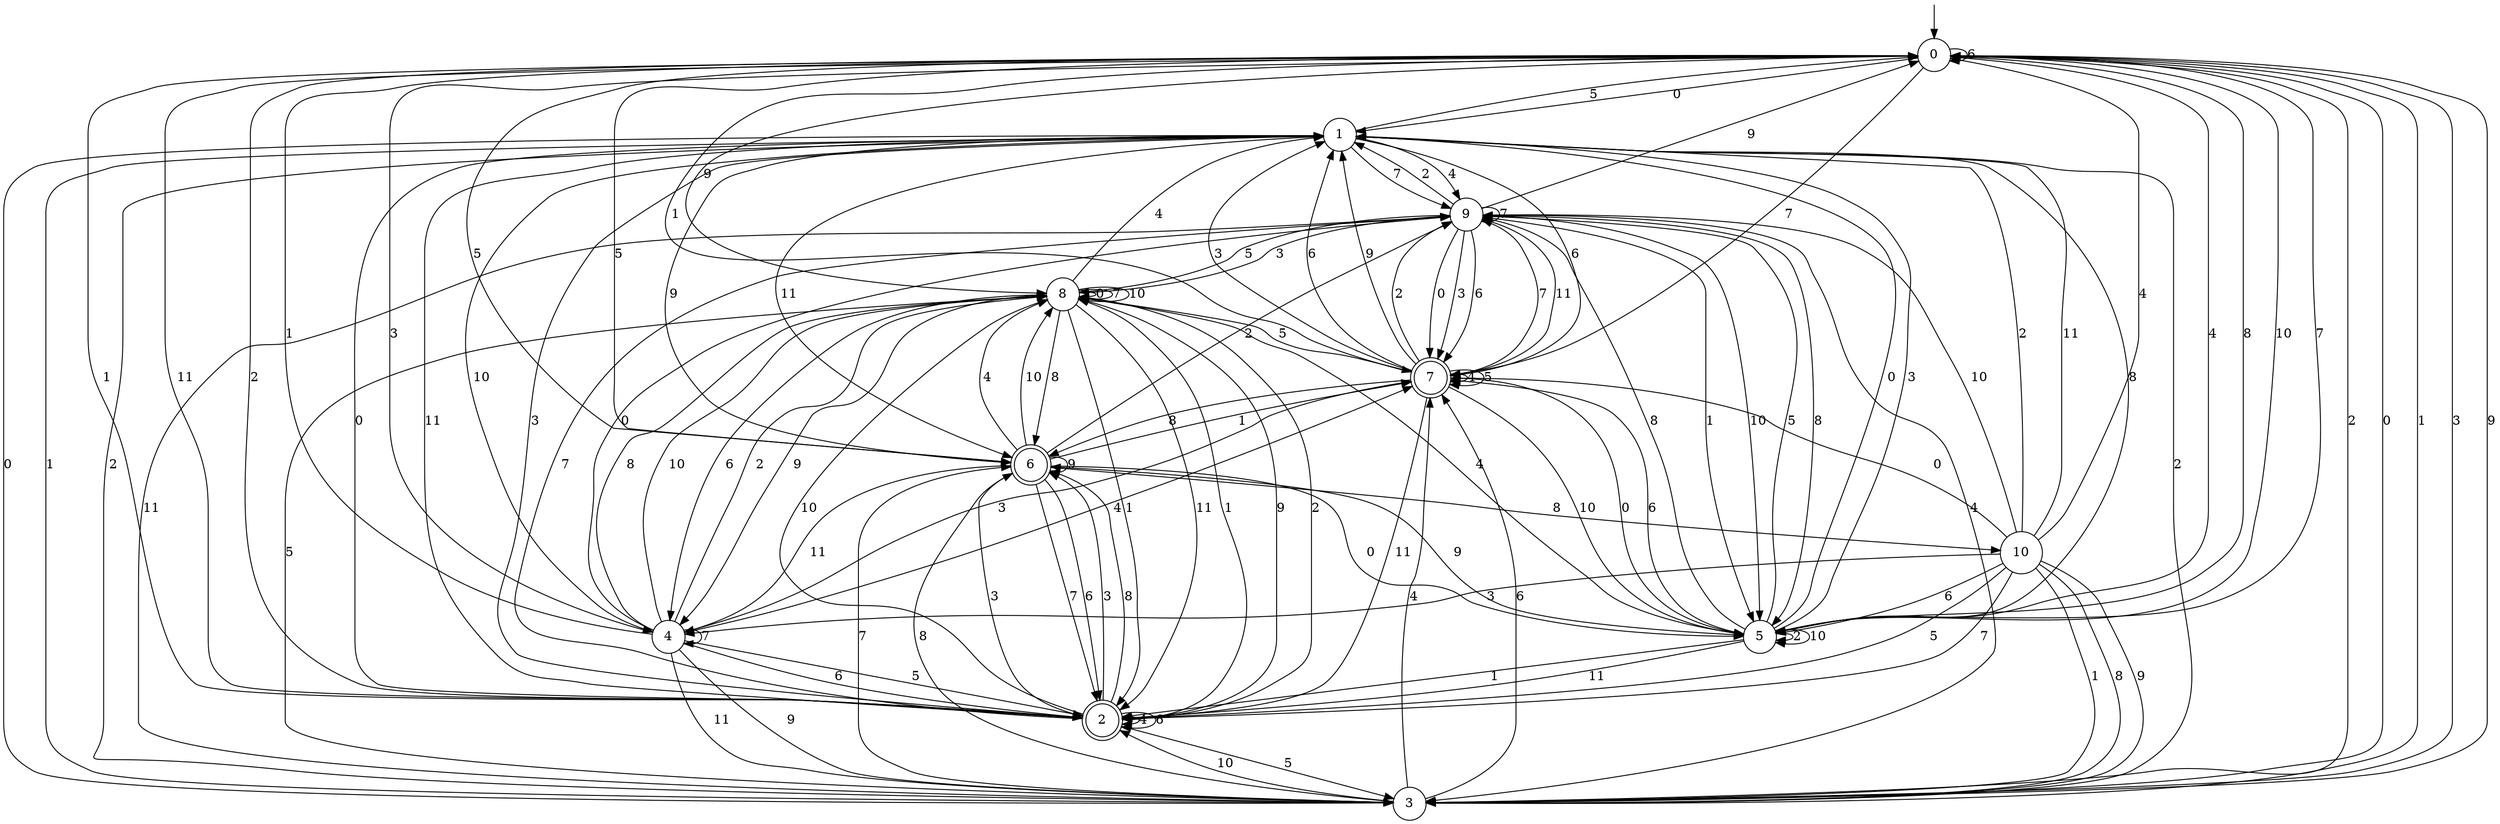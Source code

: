 digraph g {

	s0 [shape="circle" label="0"];
	s1 [shape="circle" label="1"];
	s2 [shape="doublecircle" label="2"];
	s3 [shape="circle" label="3"];
	s4 [shape="circle" label="4"];
	s5 [shape="circle" label="5"];
	s6 [shape="doublecircle" label="6"];
	s7 [shape="doublecircle" label="7"];
	s8 [shape="circle" label="8"];
	s9 [shape="circle" label="9"];
	s10 [shape="circle" label="10"];
	s0 -> s1 [label="0"];
	s0 -> s2 [label="1"];
	s0 -> s3 [label="2"];
	s0 -> s4 [label="3"];
	s0 -> s5 [label="4"];
	s0 -> s6 [label="5"];
	s0 -> s0 [label="6"];
	s0 -> s7 [label="7"];
	s0 -> s5 [label="8"];
	s0 -> s8 [label="9"];
	s0 -> s5 [label="10"];
	s0 -> s2 [label="11"];
	s1 -> s3 [label="0"];
	s1 -> s3 [label="1"];
	s1 -> s3 [label="2"];
	s1 -> s2 [label="3"];
	s1 -> s9 [label="4"];
	s1 -> s0 [label="5"];
	s1 -> s7 [label="6"];
	s1 -> s9 [label="7"];
	s1 -> s5 [label="8"];
	s1 -> s6 [label="9"];
	s1 -> s4 [label="10"];
	s1 -> s6 [label="11"];
	s2 -> s1 [label="0"];
	s2 -> s8 [label="1"];
	s2 -> s0 [label="2"];
	s2 -> s6 [label="3"];
	s2 -> s2 [label="4"];
	s2 -> s3 [label="5"];
	s2 -> s2 [label="6"];
	s2 -> s9 [label="7"];
	s2 -> s6 [label="8"];
	s2 -> s8 [label="9"];
	s2 -> s8 [label="10"];
	s2 -> s1 [label="11"];
	s3 -> s0 [label="0"];
	s3 -> s0 [label="1"];
	s3 -> s1 [label="2"];
	s3 -> s0 [label="3"];
	s3 -> s7 [label="4"];
	s3 -> s8 [label="5"];
	s3 -> s7 [label="6"];
	s3 -> s6 [label="7"];
	s3 -> s6 [label="8"];
	s3 -> s0 [label="9"];
	s3 -> s2 [label="10"];
	s3 -> s9 [label="11"];
	s4 -> s9 [label="0"];
	s4 -> s0 [label="1"];
	s4 -> s8 [label="2"];
	s4 -> s7 [label="3"];
	s4 -> s7 [label="4"];
	s4 -> s2 [label="5"];
	s4 -> s2 [label="6"];
	s4 -> s4 [label="7"];
	s4 -> s8 [label="8"];
	s4 -> s3 [label="9"];
	s4 -> s8 [label="10"];
	s4 -> s3 [label="11"];
	s5 -> s1 [label="0"];
	s5 -> s2 [label="1"];
	s5 -> s5 [label="2"];
	s5 -> s1 [label="3"];
	s5 -> s8 [label="4"];
	s5 -> s9 [label="5"];
	s5 -> s7 [label="6"];
	s5 -> s0 [label="7"];
	s5 -> s9 [label="8"];
	s5 -> s6 [label="9"];
	s5 -> s5 [label="10"];
	s5 -> s2 [label="11"];
	s6 -> s5 [label="0"];
	s6 -> s7 [label="1"];
	s6 -> s9 [label="2"];
	s6 -> s2 [label="3"];
	s6 -> s8 [label="4"];
	s6 -> s0 [label="5"];
	s6 -> s2 [label="6"];
	s6 -> s2 [label="7"];
	s6 -> s10 [label="8"];
	s6 -> s6 [label="9"];
	s6 -> s8 [label="10"];
	s6 -> s4 [label="11"];
	s7 -> s5 [label="0"];
	s7 -> s0 [label="1"];
	s7 -> s9 [label="2"];
	s7 -> s1 [label="3"];
	s7 -> s7 [label="4"];
	s7 -> s7 [label="5"];
	s7 -> s1 [label="6"];
	s7 -> s9 [label="7"];
	s7 -> s6 [label="8"];
	s7 -> s1 [label="9"];
	s7 -> s5 [label="10"];
	s7 -> s2 [label="11"];
	s8 -> s8 [label="0"];
	s8 -> s2 [label="1"];
	s8 -> s2 [label="2"];
	s8 -> s9 [label="3"];
	s8 -> s1 [label="4"];
	s8 -> s7 [label="5"];
	s8 -> s4 [label="6"];
	s8 -> s8 [label="7"];
	s8 -> s6 [label="8"];
	s8 -> s4 [label="9"];
	s8 -> s8 [label="10"];
	s8 -> s2 [label="11"];
	s9 -> s7 [label="0"];
	s9 -> s5 [label="1"];
	s9 -> s1 [label="2"];
	s9 -> s7 [label="3"];
	s9 -> s3 [label="4"];
	s9 -> s8 [label="5"];
	s9 -> s7 [label="6"];
	s9 -> s9 [label="7"];
	s9 -> s5 [label="8"];
	s9 -> s0 [label="9"];
	s9 -> s5 [label="10"];
	s9 -> s7 [label="11"];
	s10 -> s7 [label="0"];
	s10 -> s3 [label="1"];
	s10 -> s1 [label="2"];
	s10 -> s4 [label="3"];
	s10 -> s0 [label="4"];
	s10 -> s2 [label="5"];
	s10 -> s5 [label="6"];
	s10 -> s2 [label="7"];
	s10 -> s3 [label="8"];
	s10 -> s3 [label="9"];
	s10 -> s9 [label="10"];
	s10 -> s1 [label="11"];

__start0 [label="" shape="none" width="0" height="0"];
__start0 -> s0;

}
